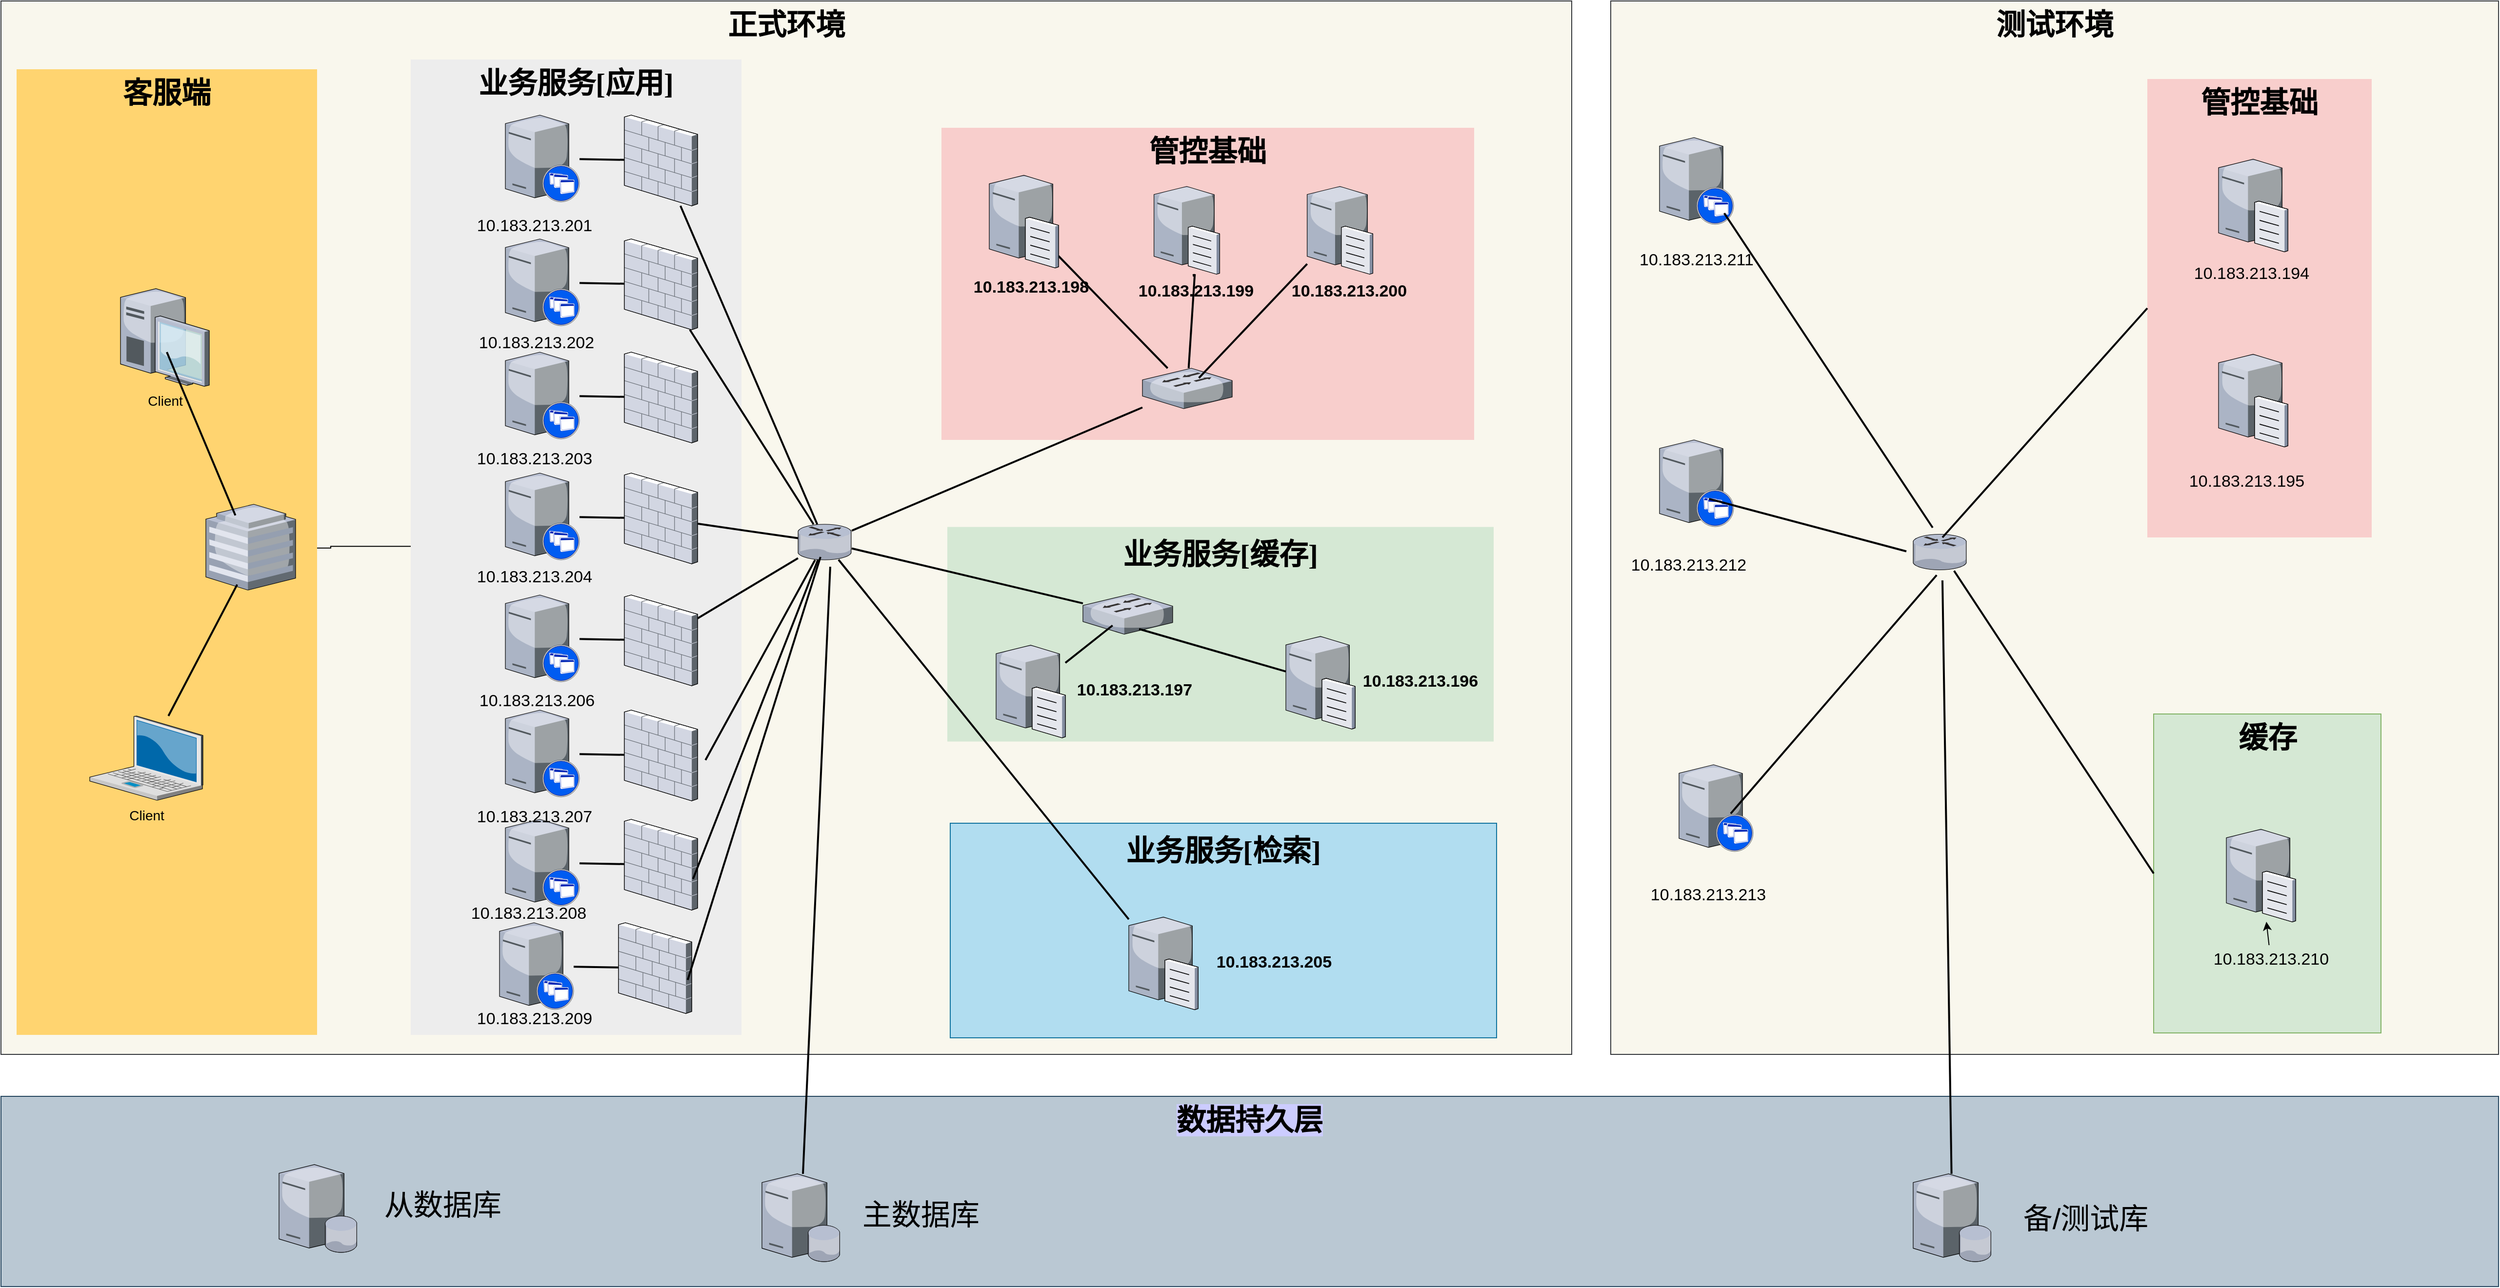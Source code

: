 <mxfile version="20.7.4" type="github">
  <diagram name="Page-1" id="e3a06f82-3646-2815-327d-82caf3d4e204">
    <mxGraphModel dx="1434" dy="764" grid="1" gridSize="10" guides="1" tooltips="1" connect="1" arrows="1" fold="1" page="1" pageScale="1.5" pageWidth="1169" pageHeight="826" background="none" math="0" shadow="0">
      <root>
        <mxCell id="0" style=";html=1;" />
        <mxCell id="1" style=";html=1;" parent="0" />
        <mxCell id="AShqDRB2V2RO8msGJ4xt-74" value="&lt;div style=&quot;text-align: left;&quot;&gt;&lt;font face=&quot;宋体&quot;&gt;&lt;span style=&quot;font-size: 30px;&quot;&gt;&lt;b&gt;测试环境&lt;/b&gt;&lt;/span&gt;&lt;/font&gt;&lt;/div&gt;" style="whiteSpace=wrap;html=1;fontSize=14;verticalAlign=top;fillColor=#f9f7ed;strokeColor=#36393d;" parent="1" vertex="1">
          <mxGeometry x="1770" width="910" height="1080" as="geometry" />
        </mxCell>
        <mxCell id="AShqDRB2V2RO8msGJ4xt-128" value="&lt;b&gt;&lt;font style=&quot;font-size: 30px;&quot;&gt;管控基础&lt;/font&gt;&lt;/b&gt;" style="whiteSpace=wrap;html=1;fillColor=#f8cecc;fontSize=14;strokeColor=none;verticalAlign=top;" parent="1" vertex="1">
          <mxGeometry x="2320" y="80" width="230" height="470" as="geometry" />
        </mxCell>
        <mxCell id="AShqDRB2V2RO8msGJ4xt-73" value="&lt;div style=&quot;text-align: left;&quot;&gt;&lt;font face=&quot;宋体&quot;&gt;&lt;span style=&quot;font-size: 30px;&quot;&gt;&lt;b&gt;正式环境&lt;/b&gt;&lt;/span&gt;&lt;/font&gt;&lt;/div&gt;" style="whiteSpace=wrap;html=1;fontSize=14;verticalAlign=top;fillColor=#f9f7ed;strokeColor=#36393d;" parent="1" vertex="1">
          <mxGeometry x="120" width="1610" height="1080" as="geometry" />
        </mxCell>
        <mxCell id="6a7d8f32e03d9370-61" value="&lt;b&gt;&lt;font style=&quot;font-size: 30px;&quot;&gt;管控基础&lt;/font&gt;&lt;/b&gt;" style="whiteSpace=wrap;html=1;fillColor=#f8cecc;fontSize=14;strokeColor=none;verticalAlign=top;" parent="1" vertex="1">
          <mxGeometry x="1084" y="130" width="546" height="320" as="geometry" />
        </mxCell>
        <mxCell id="6a7d8f32e03d9370-60" value="&lt;p style=&quot;text-indent: 0pt; text-align: left; vertical-align: middle; line-height: 12pt;&quot; class=&quot;MsoNormal&quot;&gt;&lt;b style=&quot;font-size: 30px;&quot;&gt;&lt;font style=&quot;font-size: 30px;&quot;&gt;&lt;span style=&quot;font-family: 宋体;&quot;&gt;业务服务[&lt;/span&gt;&lt;/font&gt;&lt;/b&gt;&lt;b style=&quot;font-family: 宋体; background-color: initial; text-align: center;&quot;&gt;&lt;span style=&quot;font-size: 30px;&quot;&gt;缓存]&lt;/span&gt;&lt;/b&gt;&lt;/p&gt;" style="whiteSpace=wrap;html=1;fillColor=#d5e8d4;fontSize=14;strokeColor=none;verticalAlign=top;" parent="1" vertex="1">
          <mxGeometry x="1090" y="539.25" width="560" height="220" as="geometry" />
        </mxCell>
        <mxCell id="AShqDRB2V2RO8msGJ4xt-65" value="" style="edgeStyle=orthogonalEdgeStyle;rounded=0;orthogonalLoop=1;jettySize=auto;html=1;fontSize=17;entryX=0.932;entryY=0.681;entryDx=0;entryDy=0;entryPerimeter=0;" parent="1" edge="1">
          <mxGeometry relative="1" as="geometry">
            <mxPoint x="540" y="559.091" as="sourcePoint" />
            <mxPoint x="375.744" y="560.928" as="targetPoint" />
            <Array as="points">
              <mxPoint x="458" y="559" />
              <mxPoint x="458" y="561" />
            </Array>
          </mxGeometry>
        </mxCell>
        <mxCell id="6a7d8f32e03d9370-59" value="&lt;b style=&quot;border-color: var(--border-color); text-align: left; font-size: 30px;&quot;&gt;&lt;font style=&quot;border-color: var(--border-color);&quot;&gt;&lt;span style=&quot;border-color: var(--border-color); font-family: 宋体;&quot;&gt;业务服务[应用&lt;/span&gt;&lt;/font&gt;&lt;/b&gt;&lt;b style=&quot;border-color: var(--border-color); background-color: initial; font-family: 宋体;&quot;&gt;&lt;span style=&quot;border-color: var(--border-color); font-size: 30px;&quot;&gt;]&lt;/span&gt;&lt;/b&gt;" style="whiteSpace=wrap;html=1;fillColor=#EDEDED;fontSize=14;strokeColor=none;verticalAlign=top;" parent="1" vertex="1">
          <mxGeometry x="540" y="60" width="339" height="1000" as="geometry" />
        </mxCell>
        <mxCell id="6a7d8f32e03d9370-57" value="&lt;div style=&quot;text-align: left;&quot;&gt;&lt;font face=&quot;宋体&quot;&gt;&lt;span style=&quot;font-size: 30px;&quot;&gt;&lt;b&gt;客服端&lt;/b&gt;&lt;/span&gt;&lt;/font&gt;&lt;/div&gt;" style="whiteSpace=wrap;html=1;fillColor=#FFD470;gradientColor=none;fontSize=14;strokeColor=none;verticalAlign=top;" parent="1" vertex="1">
          <mxGeometry x="136" y="70" width="308" height="990" as="geometry" />
        </mxCell>
        <mxCell id="6a7d8f32e03d9370-2" value="Client" style="verticalLabelPosition=bottom;aspect=fixed;html=1;verticalAlign=top;strokeColor=none;shape=mxgraph.citrix.laptop_2;fillColor=#66B2FF;gradientColor=#0066CC;fontSize=14;" parent="1" vertex="1">
          <mxGeometry x="211.0" y="733" width="116" height="86.5" as="geometry" />
        </mxCell>
        <mxCell id="6a7d8f32e03d9370-5" value="Client" style="verticalLabelPosition=bottom;aspect=fixed;html=1;verticalAlign=top;strokeColor=none;shape=mxgraph.citrix.desktop;fillColor=#66B2FF;gradientColor=#0066CC;fontSize=14;" parent="1" vertex="1">
          <mxGeometry x="242.5" y="294.9" width="91" height="100.2" as="geometry" />
        </mxCell>
        <mxCell id="6a7d8f32e03d9370-39" style="edgeStyle=none;rounded=0;html=1;startSize=10;endSize=10;jettySize=auto;orthogonalLoop=1;fontSize=14;endArrow=none;endFill=0;strokeWidth=2;" parent="1" source="6a7d8f32e03d9370-8" target="6a7d8f32e03d9370-21" edge="1">
          <mxGeometry relative="1" as="geometry">
            <mxPoint x="737" y="760" as="targetPoint" />
          </mxGeometry>
        </mxCell>
        <mxCell id="6a7d8f32e03d9370-8" value="" style="verticalLabelPosition=bottom;aspect=fixed;html=1;verticalAlign=top;strokeColor=none;shape=mxgraph.citrix.xenapp_server;fillColor=#66B2FF;gradientColor=#0066CC;fontSize=14;" parent="1" vertex="1">
          <mxGeometry x="637.0" y="727" width="76" height="89" as="geometry" />
        </mxCell>
        <mxCell id="6a7d8f32e03d9370-40" style="edgeStyle=none;rounded=0;html=1;startSize=10;endSize=10;jettySize=auto;orthogonalLoop=1;fontSize=14;endArrow=none;endFill=0;strokeWidth=2;" parent="1" source="6a7d8f32e03d9370-9" target="6a7d8f32e03d9370-20" edge="1">
          <mxGeometry relative="1" as="geometry" />
        </mxCell>
        <mxCell id="6a7d8f32e03d9370-9" value="" style="verticalLabelPosition=bottom;aspect=fixed;html=1;verticalAlign=top;strokeColor=none;shape=mxgraph.citrix.xenapp_server;fillColor=#66B2FF;gradientColor=#0066CC;fontSize=14;" parent="1" vertex="1">
          <mxGeometry x="637.0" y="609" width="76" height="89" as="geometry" />
        </mxCell>
        <mxCell id="6a7d8f32e03d9370-41" style="edgeStyle=none;rounded=0;html=1;startSize=10;endSize=10;jettySize=auto;orthogonalLoop=1;fontSize=14;endArrow=none;endFill=0;strokeWidth=2;" parent="1" source="6a7d8f32e03d9370-10" target="6a7d8f32e03d9370-19" edge="1">
          <mxGeometry relative="1" as="geometry" />
        </mxCell>
        <mxCell id="6a7d8f32e03d9370-10" value="" style="verticalLabelPosition=bottom;aspect=fixed;html=1;verticalAlign=top;strokeColor=none;shape=mxgraph.citrix.xenapp_server;fillColor=#66B2FF;gradientColor=#0066CC;fontSize=14;" parent="1" vertex="1">
          <mxGeometry x="637.0" y="484" width="76" height="89" as="geometry" />
        </mxCell>
        <mxCell id="6a7d8f32e03d9370-42" style="edgeStyle=none;rounded=0;html=1;startSize=10;endSize=10;jettySize=auto;orthogonalLoop=1;fontSize=14;endArrow=none;endFill=0;strokeWidth=2;" parent="1" source="6a7d8f32e03d9370-11" target="6a7d8f32e03d9370-18" edge="1">
          <mxGeometry relative="1" as="geometry" />
        </mxCell>
        <mxCell id="6a7d8f32e03d9370-11" value="" style="verticalLabelPosition=bottom;aspect=fixed;html=1;verticalAlign=top;strokeColor=none;shape=mxgraph.citrix.xenapp_server;fillColor=#66B2FF;gradientColor=#0066CC;fontSize=14;" parent="1" vertex="1">
          <mxGeometry x="637.0" y="244" width="76" height="89" as="geometry" />
        </mxCell>
        <mxCell id="6a7d8f32e03d9370-43" style="edgeStyle=none;rounded=0;html=1;startSize=10;endSize=10;jettySize=auto;orthogonalLoop=1;fontSize=14;endArrow=none;endFill=0;strokeWidth=2;" parent="1" source="6a7d8f32e03d9370-12" target="6a7d8f32e03d9370-17" edge="1">
          <mxGeometry relative="1" as="geometry" />
        </mxCell>
        <mxCell id="6a7d8f32e03d9370-12" value="" style="verticalLabelPosition=bottom;aspect=fixed;html=1;verticalAlign=top;strokeColor=none;shape=mxgraph.citrix.xenapp_server;fillColor=#66B2FF;gradientColor=#0066CC;fontSize=14;" parent="1" vertex="1">
          <mxGeometry x="637.0" y="117" width="76" height="89" as="geometry" />
        </mxCell>
        <mxCell id="6a7d8f32e03d9370-52" style="edgeStyle=none;rounded=0;html=1;startSize=10;endSize=10;jettySize=auto;orthogonalLoop=1;fontSize=14;endArrow=none;endFill=0;strokeWidth=2;" parent="1" source="6a7d8f32e03d9370-13" target="6a7d8f32e03d9370-26" edge="1">
          <mxGeometry relative="1" as="geometry" />
        </mxCell>
        <mxCell id="6a7d8f32e03d9370-13" value="" style="verticalLabelPosition=bottom;aspect=fixed;html=1;verticalAlign=top;strokeColor=none;shape=mxgraph.citrix.router;fillColor=#66B2FF;gradientColor=#0066CC;fontSize=14;" parent="1" vertex="1">
          <mxGeometry x="937" y="536.5" width="55" height="36.5" as="geometry" />
        </mxCell>
        <mxCell id="6a7d8f32e03d9370-44" style="edgeStyle=none;rounded=0;html=1;startSize=10;endSize=10;jettySize=auto;orthogonalLoop=1;fontSize=14;endArrow=none;endFill=0;strokeWidth=2;" parent="1" source="6a7d8f32e03d9370-17" target="6a7d8f32e03d9370-13" edge="1">
          <mxGeometry relative="1" as="geometry" />
        </mxCell>
        <mxCell id="6a7d8f32e03d9370-17" value="" style="verticalLabelPosition=bottom;aspect=fixed;html=1;verticalAlign=top;strokeColor=none;shape=mxgraph.citrix.firewall;fillColor=#66B2FF;gradientColor=#0066CC;fontSize=14;" parent="1" vertex="1">
          <mxGeometry x="759" y="117" width="75" height="93" as="geometry" />
        </mxCell>
        <mxCell id="6a7d8f32e03d9370-45" style="edgeStyle=none;rounded=0;html=1;startSize=10;endSize=10;jettySize=auto;orthogonalLoop=1;fontSize=14;endArrow=none;endFill=0;strokeWidth=2;" parent="1" source="6a7d8f32e03d9370-18" target="6a7d8f32e03d9370-13" edge="1">
          <mxGeometry relative="1" as="geometry" />
        </mxCell>
        <mxCell id="6a7d8f32e03d9370-18" value="" style="verticalLabelPosition=bottom;aspect=fixed;html=1;verticalAlign=top;strokeColor=none;shape=mxgraph.citrix.firewall;fillColor=#66B2FF;gradientColor=#0066CC;fontSize=14;" parent="1" vertex="1">
          <mxGeometry x="759" y="244" width="75" height="93" as="geometry" />
        </mxCell>
        <mxCell id="6a7d8f32e03d9370-46" style="edgeStyle=none;rounded=0;html=1;startSize=10;endSize=10;jettySize=auto;orthogonalLoop=1;fontSize=14;endArrow=none;endFill=0;strokeWidth=2;" parent="1" source="6a7d8f32e03d9370-19" target="6a7d8f32e03d9370-13" edge="1">
          <mxGeometry relative="1" as="geometry" />
        </mxCell>
        <mxCell id="6a7d8f32e03d9370-19" value="" style="verticalLabelPosition=bottom;aspect=fixed;html=1;verticalAlign=top;strokeColor=none;shape=mxgraph.citrix.firewall;fillColor=#66B2FF;gradientColor=#0066CC;fontSize=14;" parent="1" vertex="1">
          <mxGeometry x="759" y="484" width="75" height="93" as="geometry" />
        </mxCell>
        <mxCell id="6a7d8f32e03d9370-47" style="edgeStyle=none;rounded=0;html=1;startSize=10;endSize=10;jettySize=auto;orthogonalLoop=1;fontSize=14;endArrow=none;endFill=0;strokeWidth=2;" parent="1" source="6a7d8f32e03d9370-20" target="6a7d8f32e03d9370-13" edge="1">
          <mxGeometry relative="1" as="geometry" />
        </mxCell>
        <mxCell id="6a7d8f32e03d9370-20" value="" style="verticalLabelPosition=bottom;aspect=fixed;html=1;verticalAlign=top;strokeColor=none;shape=mxgraph.citrix.firewall;fillColor=#66B2FF;gradientColor=#0066CC;fontSize=14;" parent="1" vertex="1">
          <mxGeometry x="759" y="609" width="75" height="93" as="geometry" />
        </mxCell>
        <mxCell id="6a7d8f32e03d9370-48" style="edgeStyle=none;rounded=0;html=1;startSize=10;endSize=10;jettySize=auto;orthogonalLoop=1;fontSize=14;endArrow=none;endFill=0;strokeWidth=2;exitX=1.108;exitY=0.551;exitDx=0;exitDy=0;exitPerimeter=0;" parent="1" source="6a7d8f32e03d9370-21" target="6a7d8f32e03d9370-13" edge="1">
          <mxGeometry relative="1" as="geometry" />
        </mxCell>
        <mxCell id="6a7d8f32e03d9370-21" value="" style="verticalLabelPosition=bottom;aspect=fixed;html=1;verticalAlign=top;strokeColor=none;shape=mxgraph.citrix.firewall;fillColor=#66B2FF;gradientColor=#0066CC;fontSize=14;" parent="1" vertex="1">
          <mxGeometry x="759" y="727" width="75" height="93" as="geometry" />
        </mxCell>
        <mxCell id="6a7d8f32e03d9370-24" value="" style="verticalLabelPosition=bottom;aspect=fixed;html=1;verticalAlign=top;strokeColor=none;shape=mxgraph.citrix.hq_enterprise;fillColor=#66B2FF;gradientColor=#0066CC;fontSize=14;" parent="1" vertex="1">
          <mxGeometry x="330" y="516" width="92" height="88" as="geometry" />
        </mxCell>
        <mxCell id="6a7d8f32e03d9370-53" style="edgeStyle=none;rounded=0;html=1;startSize=10;endSize=10;jettySize=auto;orthogonalLoop=1;fontSize=14;endArrow=none;endFill=0;strokeWidth=2;" parent="1" source="6a7d8f32e03d9370-26" target="AShqDRB2V2RO8msGJ4xt-2" edge="1">
          <mxGeometry relative="1" as="geometry">
            <mxPoint x="1234.498" y="409.0" as="targetPoint" />
          </mxGeometry>
        </mxCell>
        <mxCell id="6a7d8f32e03d9370-54" style="edgeStyle=none;rounded=0;html=1;startSize=10;endSize=10;jettySize=auto;orthogonalLoop=1;fontSize=14;endArrow=none;endFill=0;strokeWidth=2;startArrow=none;" parent="1" source="AShqDRB2V2RO8msGJ4xt-11" target="AShqDRB2V2RO8msGJ4xt-3" edge="1">
          <mxGeometry relative="1" as="geometry">
            <mxPoint x="1359" y="433.9" as="targetPoint" />
          </mxGeometry>
        </mxCell>
        <mxCell id="6a7d8f32e03d9370-26" value="" style="verticalLabelPosition=bottom;aspect=fixed;html=1;verticalAlign=top;strokeColor=none;shape=mxgraph.citrix.switch;fillColor=#66B2FF;gradientColor=#0066CC;fontSize=14;" parent="1" vertex="1">
          <mxGeometry x="1290" y="376.5" width="92" height="41.5" as="geometry" />
        </mxCell>
        <mxCell id="AShqDRB2V2RO8msGJ4xt-2" value="" style="verticalLabelPosition=bottom;sketch=0;aspect=fixed;html=1;verticalAlign=top;align=center;outlineConnect=0;shape=mxgraph.citrix.file_server;labelBackgroundColor=none;" parent="1" vertex="1">
          <mxGeometry x="1133" y="176.5" width="71" height="97" as="geometry" />
        </mxCell>
        <mxCell id="AShqDRB2V2RO8msGJ4xt-3" value="" style="verticalLabelPosition=bottom;sketch=0;aspect=fixed;html=1;verticalAlign=top;strokeColor=none;align=center;outlineConnect=0;shape=mxgraph.citrix.file_server;" parent="1" vertex="1">
          <mxGeometry x="1301.83" y="188" width="67.34" height="92" as="geometry" />
        </mxCell>
        <mxCell id="AShqDRB2V2RO8msGJ4xt-8" value="10.183.213.198" style="text;strokeColor=none;align=center;fillColor=none;html=1;verticalAlign=middle;whiteSpace=wrap;rounded=0;labelBackgroundColor=none;fontSize=17;fontStyle=1" parent="1" vertex="1">
          <mxGeometry x="1110.5" y="278.5" width="130" height="30" as="geometry" />
        </mxCell>
        <mxCell id="AShqDRB2V2RO8msGJ4xt-13" value="&lt;b&gt;&lt;font style=&quot;font-size: 30px; background-color: rgb(204, 204, 255);&quot;&gt;数据持久层&lt;/font&gt;&lt;/b&gt;" style="whiteSpace=wrap;html=1;fontSize=14;verticalAlign=top;fillColor=#bac8d3;strokeColor=#23445d;" parent="1" vertex="1">
          <mxGeometry x="120" y="1123" width="2560" height="195" as="geometry" />
        </mxCell>
        <mxCell id="AShqDRB2V2RO8msGJ4xt-16" value="" style="verticalLabelPosition=bottom;sketch=0;aspect=fixed;html=1;verticalAlign=top;strokeColor=none;align=center;outlineConnect=0;shape=mxgraph.citrix.database_server;labelBackgroundColor=none;fontSize=30;" parent="1" vertex="1">
          <mxGeometry x="900" y="1202.5" width="80" height="90" as="geometry" />
        </mxCell>
        <mxCell id="AShqDRB2V2RO8msGJ4xt-18" value="" style="verticalLabelPosition=bottom;sketch=0;aspect=fixed;html=1;verticalAlign=top;strokeColor=none;align=center;outlineConnect=0;shape=mxgraph.citrix.database_server;labelBackgroundColor=none;fontSize=30;" parent="1" vertex="1">
          <mxGeometry x="405" y="1193" width="80" height="90" as="geometry" />
        </mxCell>
        <mxCell id="AShqDRB2V2RO8msGJ4xt-19" value="主数据库" style="text;strokeColor=none;align=center;fillColor=none;html=1;verticalAlign=middle;whiteSpace=wrap;rounded=0;labelBackgroundColor=none;fontSize=30;" parent="1" vertex="1">
          <mxGeometry x="993" y="1228.5" width="140" height="30" as="geometry" />
        </mxCell>
        <mxCell id="AShqDRB2V2RO8msGJ4xt-20" value="从数据库" style="text;strokeColor=none;align=center;fillColor=none;html=1;verticalAlign=middle;whiteSpace=wrap;rounded=0;labelBackgroundColor=none;fontSize=30;" parent="1" vertex="1">
          <mxGeometry x="503" y="1219" width="140" height="30" as="geometry" />
        </mxCell>
        <mxCell id="AShqDRB2V2RO8msGJ4xt-22" value="" style="verticalLabelPosition=bottom;sketch=0;aspect=fixed;html=1;verticalAlign=top;align=center;outlineConnect=0;shape=mxgraph.citrix.file_server;labelBackgroundColor=none;" parent="1" vertex="1">
          <mxGeometry x="1437" y="649.25" width="71" height="97" as="geometry" />
        </mxCell>
        <mxCell id="AShqDRB2V2RO8msGJ4xt-23" value="10.183.213.196" style="text;strokeColor=none;align=center;fillColor=none;html=1;verticalAlign=middle;whiteSpace=wrap;rounded=0;labelBackgroundColor=none;fontSize=17;fontStyle=1" parent="1" vertex="1">
          <mxGeometry x="1510" y="682.75" width="130" height="30" as="geometry" />
        </mxCell>
        <mxCell id="AShqDRB2V2RO8msGJ4xt-24" value="" style="verticalLabelPosition=bottom;sketch=0;aspect=fixed;html=1;verticalAlign=top;align=center;outlineConnect=0;shape=mxgraph.citrix.file_server;labelBackgroundColor=none;" parent="1" vertex="1">
          <mxGeometry x="1140" y="658.25" width="71" height="97" as="geometry" />
        </mxCell>
        <mxCell id="AShqDRB2V2RO8msGJ4xt-25" value="10.183.213.197" style="text;strokeColor=none;align=center;fillColor=none;html=1;verticalAlign=middle;whiteSpace=wrap;rounded=0;labelBackgroundColor=none;fontSize=17;fontStyle=1" parent="1" vertex="1">
          <mxGeometry x="1217" y="691.75" width="130" height="30" as="geometry" />
        </mxCell>
        <mxCell id="AShqDRB2V2RO8msGJ4xt-26" value="" style="verticalLabelPosition=bottom;aspect=fixed;html=1;verticalAlign=top;strokeColor=none;shape=mxgraph.citrix.switch;fillColor=#66B2FF;gradientColor=#0066CC;fontSize=14;" parent="1" vertex="1">
          <mxGeometry x="1229" y="607.75" width="92" height="41.5" as="geometry" />
        </mxCell>
        <mxCell id="AShqDRB2V2RO8msGJ4xt-29" style="edgeStyle=none;rounded=0;html=1;startSize=10;endSize=10;jettySize=auto;orthogonalLoop=1;fontSize=14;endArrow=none;endFill=0;strokeWidth=2;entryX=0.33;entryY=0.783;entryDx=0;entryDy=0;entryPerimeter=0;" parent="1" source="AShqDRB2V2RO8msGJ4xt-24" target="AShqDRB2V2RO8msGJ4xt-26" edge="1">
          <mxGeometry relative="1" as="geometry">
            <mxPoint x="1048" y="454.959" as="sourcePoint" />
            <mxPoint x="1300" y="639.25" as="targetPoint" />
          </mxGeometry>
        </mxCell>
        <mxCell id="AShqDRB2V2RO8msGJ4xt-30" style="edgeStyle=none;rounded=0;html=1;startSize=10;endSize=10;jettySize=auto;orthogonalLoop=1;fontSize=14;endArrow=none;endFill=0;strokeWidth=2;entryX=0.626;entryY=0.871;entryDx=0;entryDy=0;entryPerimeter=0;" parent="1" source="AShqDRB2V2RO8msGJ4xt-22" target="AShqDRB2V2RO8msGJ4xt-26" edge="1">
          <mxGeometry relative="1" as="geometry">
            <mxPoint x="1221.0" y="697.859" as="sourcePoint" />
            <mxPoint x="1327.56" y="641.156" as="targetPoint" />
          </mxGeometry>
        </mxCell>
        <mxCell id="AShqDRB2V2RO8msGJ4xt-32" style="edgeStyle=none;rounded=0;html=1;startSize=10;endSize=10;jettySize=auto;orthogonalLoop=1;fontSize=14;endArrow=none;endFill=0;strokeWidth=2;" parent="1" source="6a7d8f32e03d9370-13" target="AShqDRB2V2RO8msGJ4xt-26" edge="1">
          <mxGeometry relative="1" as="geometry">
            <mxPoint x="1038" y="605.709" as="sourcePoint" />
            <mxPoint x="1185.0" y="554.709" as="targetPoint" />
          </mxGeometry>
        </mxCell>
        <mxCell id="AShqDRB2V2RO8msGJ4xt-33" value="&lt;p style=&quot;text-indent: 0pt; text-align: left; vertical-align: middle; line-height: 12pt;&quot; class=&quot;MsoNormal&quot;&gt;&lt;b style=&quot;font-size: 30px;&quot;&gt;&lt;font style=&quot;font-size: 30px;&quot;&gt;&lt;span style=&quot;font-family: 宋体;&quot;&gt;业务服务[检索&lt;/span&gt;&lt;/font&gt;&lt;/b&gt;&lt;b style=&quot;font-family: 宋体; background-color: initial; text-align: center;&quot;&gt;&lt;span style=&quot;font-size: 30px;&quot;&gt;]&lt;/span&gt;&lt;/b&gt;&lt;/p&gt;" style="whiteSpace=wrap;html=1;fillColor=#b1ddf0;fontSize=14;strokeColor=#10739e;verticalAlign=top;" parent="1" vertex="1">
          <mxGeometry x="1093" y="843" width="560" height="220" as="geometry" />
        </mxCell>
        <mxCell id="AShqDRB2V2RO8msGJ4xt-34" value="" style="verticalLabelPosition=bottom;sketch=0;aspect=fixed;html=1;verticalAlign=top;align=center;outlineConnect=0;shape=mxgraph.citrix.file_server;labelBackgroundColor=none;" parent="1" vertex="1">
          <mxGeometry x="1276" y="937" width="71" height="97" as="geometry" />
        </mxCell>
        <mxCell id="AShqDRB2V2RO8msGJ4xt-35" value="10.183.213.205" style="text;strokeColor=none;align=center;fillColor=none;html=1;verticalAlign=middle;whiteSpace=wrap;rounded=0;labelBackgroundColor=none;fontSize=17;fontStyle=1" parent="1" vertex="1">
          <mxGeometry x="1360" y="970.5" width="130" height="30" as="geometry" />
        </mxCell>
        <mxCell id="AShqDRB2V2RO8msGJ4xt-39" style="edgeStyle=none;rounded=0;html=1;startSize=10;endSize=10;jettySize=auto;orthogonalLoop=1;fontSize=14;endArrow=none;endFill=0;strokeWidth=2;exitX=0.754;exitY=0.995;exitDx=0;exitDy=0;exitPerimeter=0;" parent="1" source="6a7d8f32e03d9370-13" target="AShqDRB2V2RO8msGJ4xt-34" edge="1">
          <mxGeometry relative="1" as="geometry">
            <mxPoint x="960" y="564" as="sourcePoint" />
            <mxPoint x="1246.579" y="573.75" as="targetPoint" />
          </mxGeometry>
        </mxCell>
        <mxCell id="AShqDRB2V2RO8msGJ4xt-40" style="edgeStyle=none;rounded=0;html=1;startSize=10;endSize=10;jettySize=auto;orthogonalLoop=1;fontSize=14;endArrow=none;endFill=0;strokeWidth=2;" parent="1" source="AShqDRB2V2RO8msGJ4xt-41" target="AShqDRB2V2RO8msGJ4xt-42" edge="1">
          <mxGeometry relative="1" as="geometry">
            <mxPoint x="737" y="872" as="targetPoint" />
          </mxGeometry>
        </mxCell>
        <mxCell id="AShqDRB2V2RO8msGJ4xt-41" value="" style="verticalLabelPosition=bottom;aspect=fixed;html=1;verticalAlign=top;strokeColor=none;shape=mxgraph.citrix.xenapp_server;fillColor=#66B2FF;gradientColor=#0066CC;fontSize=14;" parent="1" vertex="1">
          <mxGeometry x="637.0" y="839" width="76" height="89" as="geometry" />
        </mxCell>
        <mxCell id="AShqDRB2V2RO8msGJ4xt-42" value="" style="verticalLabelPosition=bottom;aspect=fixed;html=1;verticalAlign=top;strokeColor=none;shape=mxgraph.citrix.firewall;fillColor=#66B2FF;gradientColor=#0066CC;fontSize=14;" parent="1" vertex="1">
          <mxGeometry x="759" y="839" width="75" height="93" as="geometry" />
        </mxCell>
        <mxCell id="AShqDRB2V2RO8msGJ4xt-46" style="edgeStyle=none;rounded=0;html=1;startSize=10;endSize=10;jettySize=auto;orthogonalLoop=1;fontSize=14;endArrow=none;endFill=0;strokeWidth=2;" parent="1" source="AShqDRB2V2RO8msGJ4xt-47" target="AShqDRB2V2RO8msGJ4xt-48" edge="1">
          <mxGeometry relative="1" as="geometry" />
        </mxCell>
        <mxCell id="AShqDRB2V2RO8msGJ4xt-47" value="" style="verticalLabelPosition=bottom;aspect=fixed;html=1;verticalAlign=top;strokeColor=none;shape=mxgraph.citrix.xenapp_server;fillColor=#66B2FF;gradientColor=#0066CC;fontSize=14;" parent="1" vertex="1">
          <mxGeometry x="637.0" y="360" width="76" height="89" as="geometry" />
        </mxCell>
        <mxCell id="AShqDRB2V2RO8msGJ4xt-48" value="" style="verticalLabelPosition=bottom;aspect=fixed;html=1;verticalAlign=top;strokeColor=none;shape=mxgraph.citrix.firewall;fillColor=#66B2FF;gradientColor=#0066CC;fontSize=14;" parent="1" vertex="1">
          <mxGeometry x="759" y="360" width="75" height="93" as="geometry" />
        </mxCell>
        <mxCell id="AShqDRB2V2RO8msGJ4xt-49" style="edgeStyle=none;rounded=0;html=1;startSize=10;endSize=10;jettySize=auto;orthogonalLoop=1;fontSize=14;endArrow=none;endFill=0;strokeWidth=2;" parent="1" source="AShqDRB2V2RO8msGJ4xt-50" target="AShqDRB2V2RO8msGJ4xt-51" edge="1">
          <mxGeometry relative="1" as="geometry">
            <mxPoint x="731" y="978" as="targetPoint" />
          </mxGeometry>
        </mxCell>
        <mxCell id="AShqDRB2V2RO8msGJ4xt-50" value="" style="verticalLabelPosition=bottom;aspect=fixed;html=1;verticalAlign=top;strokeColor=none;shape=mxgraph.citrix.xenapp_server;fillColor=#66B2FF;gradientColor=#0066CC;fontSize=14;" parent="1" vertex="1">
          <mxGeometry x="631.0" y="945" width="76" height="89" as="geometry" />
        </mxCell>
        <mxCell id="AShqDRB2V2RO8msGJ4xt-51" value="" style="verticalLabelPosition=bottom;aspect=fixed;html=1;verticalAlign=top;strokeColor=none;shape=mxgraph.citrix.firewall;fillColor=#66B2FF;gradientColor=#0066CC;fontSize=14;" parent="1" vertex="1">
          <mxGeometry x="753" y="945" width="75" height="93" as="geometry" />
        </mxCell>
        <mxCell id="AShqDRB2V2RO8msGJ4xt-52" style="edgeStyle=none;rounded=0;html=1;startSize=10;endSize=10;jettySize=auto;orthogonalLoop=1;fontSize=14;endArrow=none;endFill=0;strokeWidth=2;exitX=0.938;exitY=0.657;exitDx=0;exitDy=0;exitPerimeter=0;" parent="1" source="AShqDRB2V2RO8msGJ4xt-42" target="6a7d8f32e03d9370-13" edge="1">
          <mxGeometry relative="1" as="geometry">
            <mxPoint x="842.212" y="737" as="sourcePoint" />
            <mxPoint x="960.484" y="583" as="targetPoint" />
          </mxGeometry>
        </mxCell>
        <mxCell id="AShqDRB2V2RO8msGJ4xt-53" style="edgeStyle=none;rounded=0;html=1;startSize=10;endSize=10;jettySize=auto;orthogonalLoop=1;fontSize=14;endArrow=none;endFill=0;strokeWidth=2;exitX=0.945;exitY=0.631;exitDx=0;exitDy=0;exitPerimeter=0;" parent="1" source="AShqDRB2V2RO8msGJ4xt-51" edge="1">
          <mxGeometry relative="1" as="geometry">
            <mxPoint x="839.35" y="910.101" as="sourcePoint" />
            <mxPoint x="960" y="570" as="targetPoint" />
          </mxGeometry>
        </mxCell>
        <mxCell id="AShqDRB2V2RO8msGJ4xt-55" value="&lt;font style=&quot;font-size: 17px;&quot;&gt;10.183.213.201&lt;/font&gt;" style="text;align=center;html=1;verticalAlign=middle;whiteSpace=wrap;rounded=0;labelBackgroundColor=none;fontSize=30;" parent="1" vertex="1">
          <mxGeometry x="637" y="210" width="60" height="30" as="geometry" />
        </mxCell>
        <mxCell id="AShqDRB2V2RO8msGJ4xt-57" value="&lt;font style=&quot;font-size: 17px;&quot;&gt;10.183.213.202&lt;/font&gt;" style="text;align=center;html=1;verticalAlign=middle;whiteSpace=wrap;rounded=0;labelBackgroundColor=none;fontSize=30;" parent="1" vertex="1">
          <mxGeometry x="639" y="330" width="60" height="30" as="geometry" />
        </mxCell>
        <mxCell id="AShqDRB2V2RO8msGJ4xt-58" value="&lt;font style=&quot;font-size: 17px;&quot;&gt;10.183.213.203&lt;/font&gt;" style="text;align=center;html=1;verticalAlign=middle;whiteSpace=wrap;rounded=0;labelBackgroundColor=none;fontSize=30;" parent="1" vertex="1">
          <mxGeometry x="637" y="449" width="60" height="30" as="geometry" />
        </mxCell>
        <mxCell id="AShqDRB2V2RO8msGJ4xt-59" value="&lt;font style=&quot;font-size: 17px;&quot;&gt;10.183.213.204&lt;/font&gt;" style="text;align=center;html=1;verticalAlign=middle;whiteSpace=wrap;rounded=0;labelBackgroundColor=none;fontSize=30;" parent="1" vertex="1">
          <mxGeometry x="637" y="569.5" width="60" height="30" as="geometry" />
        </mxCell>
        <mxCell id="AShqDRB2V2RO8msGJ4xt-60" value="&lt;font style=&quot;font-size: 17px;&quot;&gt;10.183.213.206&lt;/font&gt;" style="text;align=center;html=1;verticalAlign=middle;whiteSpace=wrap;rounded=0;labelBackgroundColor=none;fontSize=30;" parent="1" vertex="1">
          <mxGeometry x="639" y="697" width="61" height="30" as="geometry" />
        </mxCell>
        <mxCell id="AShqDRB2V2RO8msGJ4xt-61" value="&lt;font style=&quot;font-size: 17px;&quot;&gt;10.183.213.207&lt;/font&gt;" style="text;align=center;html=1;verticalAlign=middle;whiteSpace=wrap;rounded=0;labelBackgroundColor=none;fontSize=30;" parent="1" vertex="1">
          <mxGeometry x="637" y="816" width="60" height="30" as="geometry" />
        </mxCell>
        <mxCell id="AShqDRB2V2RO8msGJ4xt-62" value="&lt;font style=&quot;font-size: 17px;&quot;&gt;10.183.213.208&lt;/font&gt;" style="text;align=center;html=1;verticalAlign=middle;whiteSpace=wrap;rounded=0;labelBackgroundColor=none;fontSize=30;" parent="1" vertex="1">
          <mxGeometry x="631" y="915" width="60" height="30" as="geometry" />
        </mxCell>
        <mxCell id="AShqDRB2V2RO8msGJ4xt-63" value="&lt;font style=&quot;font-size: 17px;&quot;&gt;10.183.213.209&lt;/font&gt;" style="text;align=center;html=1;verticalAlign=middle;whiteSpace=wrap;rounded=0;labelBackgroundColor=none;fontSize=30;" parent="1" vertex="1">
          <mxGeometry x="637" y="1023" width="60" height="30" as="geometry" />
        </mxCell>
        <mxCell id="AShqDRB2V2RO8msGJ4xt-76" style="edgeStyle=none;rounded=0;html=1;startSize=10;endSize=10;jettySize=auto;orthogonalLoop=1;fontSize=14;endArrow=none;endFill=0;strokeWidth=2;exitX=0.754;exitY=0.995;exitDx=0;exitDy=0;exitPerimeter=0;entryX=0.329;entryY=0.129;entryDx=0;entryDy=0;entryPerimeter=0;" parent="1" target="6a7d8f32e03d9370-24" edge="1">
          <mxGeometry relative="1" as="geometry">
            <mxPoint x="290.0" y="359.998" as="sourcePoint" />
            <mxPoint x="587.53" y="728.689" as="targetPoint" />
          </mxGeometry>
        </mxCell>
        <mxCell id="AShqDRB2V2RO8msGJ4xt-77" style="edgeStyle=none;rounded=0;html=1;startSize=10;endSize=10;jettySize=auto;orthogonalLoop=1;fontSize=14;endArrow=none;endFill=0;strokeWidth=2;entryX=0.349;entryY=0.935;entryDx=0;entryDy=0;entryPerimeter=0;" parent="1" source="6a7d8f32e03d9370-2" target="6a7d8f32e03d9370-24" edge="1">
          <mxGeometry relative="1" as="geometry">
            <mxPoint x="300" y="369.998" as="sourcePoint" />
            <mxPoint x="370.268" y="537.352" as="targetPoint" />
          </mxGeometry>
        </mxCell>
        <mxCell id="AShqDRB2V2RO8msGJ4xt-81" style="edgeStyle=none;rounded=0;html=1;startSize=10;endSize=10;jettySize=auto;orthogonalLoop=1;fontSize=14;endArrow=none;endFill=0;strokeWidth=2;" parent="1" source="AShqDRB2V2RO8msGJ4xt-16" edge="1">
          <mxGeometry relative="1" as="geometry">
            <mxPoint x="833.875" y="1013.683" as="sourcePoint" />
            <mxPoint x="970" y="580" as="targetPoint" />
          </mxGeometry>
        </mxCell>
        <mxCell id="AShqDRB2V2RO8msGJ4xt-11" value="10.183.213.199" style="text;strokeColor=none;align=center;fillColor=none;html=1;verticalAlign=middle;whiteSpace=wrap;rounded=0;labelBackgroundColor=none;fontSize=17;fontStyle=1" parent="1" vertex="1">
          <mxGeometry x="1280" y="282.5" width="130" height="30" as="geometry" />
        </mxCell>
        <mxCell id="AShqDRB2V2RO8msGJ4xt-95" value="" style="edgeStyle=none;rounded=0;html=1;startSize=10;endSize=10;jettySize=auto;orthogonalLoop=1;fontSize=14;endArrow=none;endFill=0;strokeWidth=2;entryX=0.621;entryY=1;entryDx=0;entryDy=0;entryPerimeter=0;" parent="1" source="6a7d8f32e03d9370-26" target="AShqDRB2V2RO8msGJ4xt-3" edge="1">
          <mxGeometry relative="1" as="geometry">
            <mxPoint x="1335.936" y="376.5" as="sourcePoint" />
            <mxPoint x="1335.649" y="282.5" as="targetPoint" />
          </mxGeometry>
        </mxCell>
        <mxCell id="AShqDRB2V2RO8msGJ4xt-96" value="" style="verticalLabelPosition=bottom;sketch=0;aspect=fixed;html=1;verticalAlign=top;strokeColor=none;align=center;outlineConnect=0;shape=mxgraph.citrix.file_server;" parent="1" vertex="1">
          <mxGeometry x="1458.83" y="188" width="67.34" height="92" as="geometry" />
        </mxCell>
        <mxCell id="AShqDRB2V2RO8msGJ4xt-97" value="10.183.213.200" style="text;strokeColor=none;align=center;fillColor=none;html=1;verticalAlign=middle;whiteSpace=wrap;rounded=0;labelBackgroundColor=none;fontSize=17;fontStyle=1" parent="1" vertex="1">
          <mxGeometry x="1437" y="282.5" width="130" height="30" as="geometry" />
        </mxCell>
        <mxCell id="AShqDRB2V2RO8msGJ4xt-98" value="" style="edgeStyle=none;rounded=0;html=1;startSize=10;endSize=10;jettySize=auto;orthogonalLoop=1;fontSize=14;endArrow=none;endFill=0;strokeWidth=2;" parent="1" target="AShqDRB2V2RO8msGJ4xt-96" edge="1">
          <mxGeometry relative="1" as="geometry">
            <mxPoint x="1347.872" y="386.5" as="sourcePoint" />
            <mxPoint x="1353.647" y="322.5" as="targetPoint" />
          </mxGeometry>
        </mxCell>
        <mxCell id="AShqDRB2V2RO8msGJ4xt-135" value="&lt;span style=&quot;font-size: 30px;&quot;&gt;&lt;b&gt;缓存&lt;/b&gt;&lt;/span&gt;" style="whiteSpace=wrap;html=1;fillColor=#d5e8d4;fontSize=14;strokeColor=#82b366;verticalAlign=top;" parent="1" vertex="1">
          <mxGeometry x="2326.5" y="731" width="233" height="327" as="geometry" />
        </mxCell>
        <mxCell id="AShqDRB2V2RO8msGJ4xt-136" value="" style="group" parent="1" vertex="1" connectable="0">
          <mxGeometry x="2346.5" y="840" width="200" height="158" as="geometry" />
        </mxCell>
        <mxCell id="AShqDRB2V2RO8msGJ4xt-176" value="" style="edgeStyle=none;rounded=0;orthogonalLoop=1;jettySize=auto;html=1;fontSize=17;" parent="AShqDRB2V2RO8msGJ4xt-136" source="AShqDRB2V2RO8msGJ4xt-93" target="AShqDRB2V2RO8msGJ4xt-134" edge="1">
          <mxGeometry relative="1" as="geometry" />
        </mxCell>
        <mxCell id="AShqDRB2V2RO8msGJ4xt-93" value="10.183.213.210" style="text;strokeColor=none;align=center;fillColor=none;html=1;verticalAlign=middle;whiteSpace=wrap;rounded=0;labelBackgroundColor=none;fontSize=17;" parent="AShqDRB2V2RO8msGJ4xt-136" vertex="1">
          <mxGeometry y="128" width="200" height="30" as="geometry" />
        </mxCell>
        <mxCell id="AShqDRB2V2RO8msGJ4xt-134" value="" style="verticalLabelPosition=bottom;sketch=0;aspect=fixed;html=1;verticalAlign=top;align=center;outlineConnect=0;shape=mxgraph.citrix.file_server;labelBackgroundColor=none;" parent="AShqDRB2V2RO8msGJ4xt-136" vertex="1">
          <mxGeometry x="54.5" y="7" width="71" height="97" as="geometry" />
        </mxCell>
        <mxCell id="AShqDRB2V2RO8msGJ4xt-147" value="" style="group" parent="1" vertex="1" connectable="0">
          <mxGeometry x="1820" y="140" width="76" height="140.5" as="geometry" />
        </mxCell>
        <mxCell id="AShqDRB2V2RO8msGJ4xt-85" value="" style="verticalLabelPosition=bottom;aspect=fixed;html=1;verticalAlign=top;strokeColor=none;shape=mxgraph.citrix.xenapp_server;fillColor=#66B2FF;gradientColor=#0066CC;fontSize=14;" parent="AShqDRB2V2RO8msGJ4xt-147" vertex="1">
          <mxGeometry width="76" height="89" as="geometry" />
        </mxCell>
        <mxCell id="AShqDRB2V2RO8msGJ4xt-146" value="10.183.213.211" style="text;strokeColor=none;align=center;fillColor=none;html=1;verticalAlign=middle;whiteSpace=wrap;rounded=0;labelBackgroundColor=none;fontSize=17;" parent="AShqDRB2V2RO8msGJ4xt-147" vertex="1">
          <mxGeometry x="8" y="110.5" width="60" height="30" as="geometry" />
        </mxCell>
        <mxCell id="AShqDRB2V2RO8msGJ4xt-148" value="" style="group" parent="1" vertex="1" connectable="0">
          <mxGeometry x="1820" y="450" width="76" height="143.5" as="geometry" />
        </mxCell>
        <mxCell id="AShqDRB2V2RO8msGJ4xt-90" value="" style="verticalLabelPosition=bottom;aspect=fixed;html=1;verticalAlign=top;strokeColor=none;shape=mxgraph.citrix.xenapp_server;fillColor=#66B2FF;gradientColor=#0066CC;fontSize=14;" parent="AShqDRB2V2RO8msGJ4xt-148" vertex="1">
          <mxGeometry width="76" height="89" as="geometry" />
        </mxCell>
        <mxCell id="AShqDRB2V2RO8msGJ4xt-144" value="10.183.213.212" style="text;strokeColor=none;align=center;fillColor=none;html=1;verticalAlign=middle;whiteSpace=wrap;rounded=0;labelBackgroundColor=none;fontSize=17;" parent="AShqDRB2V2RO8msGJ4xt-148" vertex="1">
          <mxGeometry y="113.5" width="60" height="30" as="geometry" />
        </mxCell>
        <mxCell id="AShqDRB2V2RO8msGJ4xt-149" value="" style="group" parent="1" vertex="1" connectable="0">
          <mxGeometry x="1840" y="783" width="76" height="149" as="geometry" />
        </mxCell>
        <mxCell id="AShqDRB2V2RO8msGJ4xt-91" value="" style="verticalLabelPosition=bottom;aspect=fixed;html=1;verticalAlign=top;strokeColor=none;shape=mxgraph.citrix.xenapp_server;fillColor=#66B2FF;gradientColor=#0066CC;fontSize=14;" parent="AShqDRB2V2RO8msGJ4xt-149" vertex="1">
          <mxGeometry width="76" height="89" as="geometry" />
        </mxCell>
        <mxCell id="AShqDRB2V2RO8msGJ4xt-145" value="10.183.213.213" style="text;strokeColor=none;align=center;fillColor=none;html=1;verticalAlign=middle;whiteSpace=wrap;rounded=0;labelBackgroundColor=none;fontSize=17;" parent="AShqDRB2V2RO8msGJ4xt-149" vertex="1">
          <mxGeometry y="119" width="60" height="30" as="geometry" />
        </mxCell>
        <mxCell id="AShqDRB2V2RO8msGJ4xt-158" value="" style="group" parent="1" vertex="1" connectable="0">
          <mxGeometry x="2326.5" y="160" width="200" height="134.9" as="geometry" />
        </mxCell>
        <mxCell id="AShqDRB2V2RO8msGJ4xt-159" value="" style="verticalLabelPosition=bottom;sketch=0;aspect=fixed;html=1;verticalAlign=top;align=center;outlineConnect=0;shape=mxgraph.citrix.file_server;labelBackgroundColor=none;" parent="AShqDRB2V2RO8msGJ4xt-158" vertex="1">
          <mxGeometry x="66.5" width="71" height="97" as="geometry" />
        </mxCell>
        <mxCell id="AShqDRB2V2RO8msGJ4xt-160" value="10.183.213.194" style="text;strokeColor=none;align=center;fillColor=none;html=1;verticalAlign=middle;whiteSpace=wrap;rounded=0;labelBackgroundColor=none;fontSize=17;" parent="AShqDRB2V2RO8msGJ4xt-158" vertex="1">
          <mxGeometry y="104.9" width="200" height="30" as="geometry" />
        </mxCell>
        <mxCell id="AShqDRB2V2RO8msGJ4xt-161" value="" style="group" parent="1" vertex="1" connectable="0">
          <mxGeometry x="2322" y="360" width="200" height="148.25" as="geometry" />
        </mxCell>
        <mxCell id="AShqDRB2V2RO8msGJ4xt-162" value="" style="verticalLabelPosition=bottom;sketch=0;aspect=fixed;html=1;verticalAlign=top;align=center;outlineConnect=0;shape=mxgraph.citrix.file_server;labelBackgroundColor=none;" parent="AShqDRB2V2RO8msGJ4xt-161" vertex="1">
          <mxGeometry x="71" width="71" height="97" as="geometry" />
        </mxCell>
        <mxCell id="AShqDRB2V2RO8msGJ4xt-163" value="10.183.213.195" style="text;strokeColor=none;align=center;fillColor=none;html=1;verticalAlign=middle;whiteSpace=wrap;rounded=0;labelBackgroundColor=none;fontSize=17;" parent="AShqDRB2V2RO8msGJ4xt-161" vertex="1">
          <mxGeometry y="118.25" width="200" height="30" as="geometry" />
        </mxCell>
        <mxCell id="AShqDRB2V2RO8msGJ4xt-164" value="" style="verticalLabelPosition=bottom;aspect=fixed;html=1;verticalAlign=top;strokeColor=none;shape=mxgraph.citrix.router;fillColor=#66B2FF;gradientColor=#0066CC;fontSize=14;" parent="1" vertex="1">
          <mxGeometry x="2080" y="546.75" width="55" height="36.5" as="geometry" />
        </mxCell>
        <mxCell id="AShqDRB2V2RO8msGJ4xt-165" style="edgeStyle=none;rounded=0;html=1;startSize=10;endSize=10;jettySize=auto;orthogonalLoop=1;fontSize=14;endArrow=none;endFill=0;strokeWidth=2;exitX=0.873;exitY=0.871;exitDx=0;exitDy=0;exitPerimeter=0;" parent="1" source="AShqDRB2V2RO8msGJ4xt-85" edge="1">
          <mxGeometry relative="1" as="geometry">
            <mxPoint x="1892" y="337.001" as="sourcePoint" />
            <mxPoint x="2100" y="540" as="targetPoint" />
          </mxGeometry>
        </mxCell>
        <mxCell id="AShqDRB2V2RO8msGJ4xt-166" style="edgeStyle=none;rounded=0;html=1;startSize=10;endSize=10;jettySize=auto;orthogonalLoop=1;fontSize=14;endArrow=none;endFill=0;strokeWidth=2;entryX=-0.127;entryY=0.479;entryDx=0;entryDy=0;entryPerimeter=0;exitX=0.668;exitY=0.679;exitDx=0;exitDy=0;exitPerimeter=0;" parent="1" source="AShqDRB2V2RO8msGJ4xt-90" target="AShqDRB2V2RO8msGJ4xt-164" edge="1">
          <mxGeometry relative="1" as="geometry">
            <mxPoint x="1902" y="347.001" as="sourcePoint" />
            <mxPoint x="2123" y="569.781" as="targetPoint" />
          </mxGeometry>
        </mxCell>
        <mxCell id="AShqDRB2V2RO8msGJ4xt-167" style="edgeStyle=none;rounded=0;html=1;startSize=10;endSize=10;jettySize=auto;orthogonalLoop=1;fontSize=14;endArrow=none;endFill=0;strokeWidth=2;entryX=0.438;entryY=1.148;entryDx=0;entryDy=0;entryPerimeter=0;exitX=0.697;exitY=0.563;exitDx=0;exitDy=0;exitPerimeter=0;" parent="1" source="AShqDRB2V2RO8msGJ4xt-91" target="AShqDRB2V2RO8msGJ4xt-164" edge="1">
          <mxGeometry relative="1" as="geometry">
            <mxPoint x="1900.768" y="578.681" as="sourcePoint" />
            <mxPoint x="2133" y="579.781" as="targetPoint" />
          </mxGeometry>
        </mxCell>
        <mxCell id="AShqDRB2V2RO8msGJ4xt-168" style="edgeStyle=none;rounded=0;html=1;startSize=10;endSize=10;jettySize=auto;orthogonalLoop=1;fontSize=14;endArrow=none;endFill=0;strokeWidth=2;exitX=0;exitY=0.5;exitDx=0;exitDy=0;" parent="1" source="AShqDRB2V2RO8msGJ4xt-128" edge="1">
          <mxGeometry relative="1" as="geometry">
            <mxPoint x="1902" y="347.001" as="sourcePoint" />
            <mxPoint x="2110" y="550" as="targetPoint" />
          </mxGeometry>
        </mxCell>
        <mxCell id="AShqDRB2V2RO8msGJ4xt-169" style="edgeStyle=none;rounded=0;html=1;startSize=10;endSize=10;jettySize=auto;orthogonalLoop=1;fontSize=14;endArrow=none;endFill=0;strokeWidth=2;exitX=0;exitY=0.5;exitDx=0;exitDy=0;entryX=0.762;entryY=1.027;entryDx=0;entryDy=0;entryPerimeter=0;" parent="1" source="AShqDRB2V2RO8msGJ4xt-135" target="AShqDRB2V2RO8msGJ4xt-164" edge="1">
          <mxGeometry relative="1" as="geometry">
            <mxPoint x="2330" y="325" as="sourcePoint" />
            <mxPoint x="2120" y="560" as="targetPoint" />
          </mxGeometry>
        </mxCell>
        <mxCell id="AShqDRB2V2RO8msGJ4xt-170" style="edgeStyle=none;rounded=0;html=1;startSize=10;endSize=10;jettySize=auto;orthogonalLoop=1;fontSize=14;endArrow=none;endFill=0;strokeWidth=2;" parent="1" source="AShqDRB2V2RO8msGJ4xt-17" edge="1">
          <mxGeometry relative="1" as="geometry">
            <mxPoint x="2336.5" y="761.5" as="sourcePoint" />
            <mxPoint x="2110" y="594" as="targetPoint" />
          </mxGeometry>
        </mxCell>
        <mxCell id="AShqDRB2V2RO8msGJ4xt-173" value="" style="group" parent="1" vertex="1" connectable="0">
          <mxGeometry x="2080" y="1202.5" width="246.5" height="90" as="geometry" />
        </mxCell>
        <mxCell id="AShqDRB2V2RO8msGJ4xt-17" value="" style="verticalLabelPosition=bottom;sketch=0;aspect=fixed;html=1;verticalAlign=top;strokeColor=none;align=center;outlineConnect=0;shape=mxgraph.citrix.database_server;labelBackgroundColor=none;fontSize=30;" parent="AShqDRB2V2RO8msGJ4xt-173" vertex="1">
          <mxGeometry width="80" height="90" as="geometry" />
        </mxCell>
        <mxCell id="AShqDRB2V2RO8msGJ4xt-21" value="备/测试库" style="text;strokeColor=none;align=center;fillColor=none;html=1;verticalAlign=middle;whiteSpace=wrap;rounded=0;labelBackgroundColor=none;fontSize=30;" parent="AShqDRB2V2RO8msGJ4xt-173" vertex="1">
          <mxGeometry x="106.5" y="30" width="140" height="30" as="geometry" />
        </mxCell>
        <mxCell id="AShqDRB2V2RO8msGJ4xt-174" style="edgeStyle=none;rounded=0;orthogonalLoop=1;jettySize=auto;html=1;entryX=0.25;entryY=1;entryDx=0;entryDy=0;fontSize=17;" parent="AShqDRB2V2RO8msGJ4xt-173" source="AShqDRB2V2RO8msGJ4xt-21" target="AShqDRB2V2RO8msGJ4xt-21" edge="1">
          <mxGeometry relative="1" as="geometry" />
        </mxCell>
      </root>
    </mxGraphModel>
  </diagram>
</mxfile>
